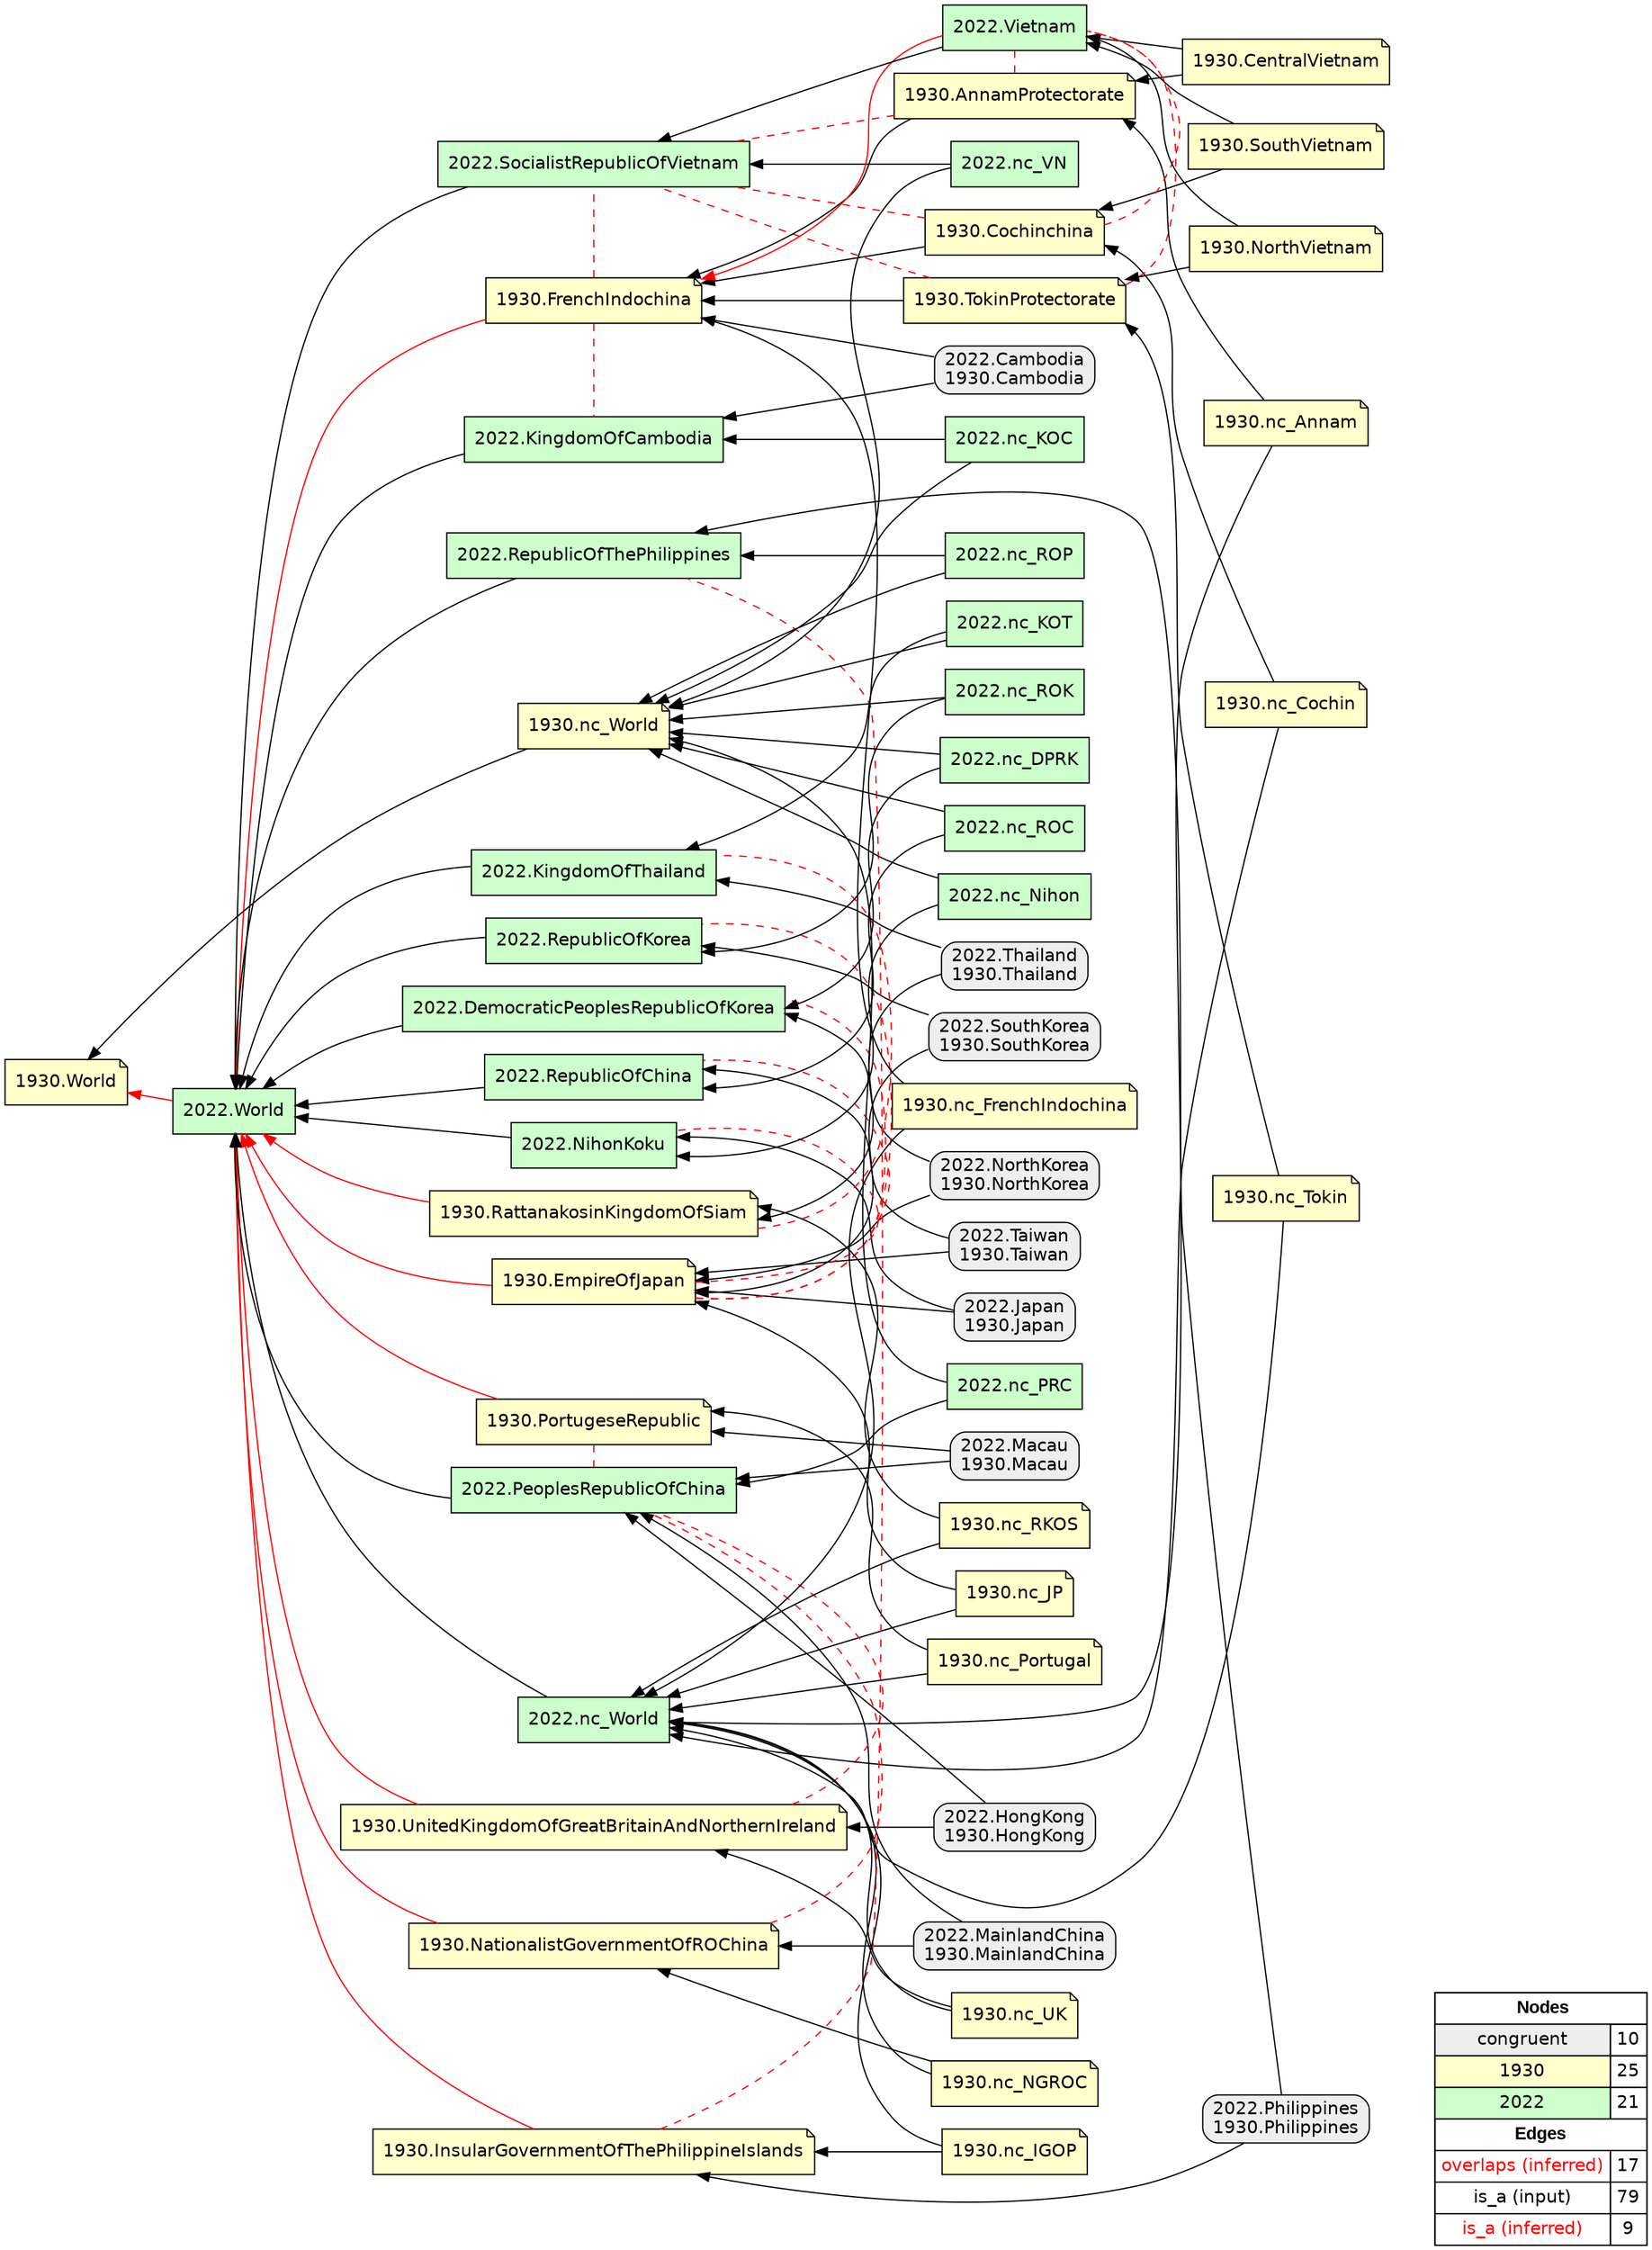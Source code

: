 digraph{
rankdir=RL
node[shape=box style="filled,rounded" fillcolor="#EEEEEE" fontname="helvetica"] 
"2022.Philippines\n1930.Philippines"
"2022.Macau\n1930.Macau"
"2022.Taiwan\n1930.Taiwan"
"2022.MainlandChina\n1930.MainlandChina"
"2022.Thailand\n1930.Thailand"
"2022.NorthKorea\n1930.NorthKorea"
"2022.Cambodia\n1930.Cambodia"
"2022.Japan\n1930.Japan"
"2022.HongKong\n1930.HongKong"
"2022.SouthKorea\n1930.SouthKorea"
node[shape=note style=filled fillcolor="#FFFFCC" fontname="helvetica"] 
"1930.nc_JP"
"1930.nc_Portugal"
"1930.PortugeseRepublic"
"1930.CentralVietnam"
"1930.UnitedKingdomOfGreatBritainAndNorthernIreland"
"1930.nc_Tokin"
"1930.nc_Cochin"
"1930.nc_NGROC"
"1930.InsularGovernmentOfThePhilippineIslands"
"1930.nc_IGOP"
"1930.EmpireOfJapan"
"1930.TokinProtectorate"
"1930.nc_Annam"
"1930.SouthVietnam"
"1930.nc_RKOS"
"1930.AnnamProtectorate"
"1930.Cochinchina"
"1930.nc_UK"
"1930.NationalistGovernmentOfROChina"
"1930.NorthVietnam"
"1930.RattanakosinKingdomOfSiam"
"1930.FrenchIndochina"
"1930.nc_FrenchIndochina"
"1930.nc_World"
"1930.World"
node[shape=box style=filled fillcolor="#CCFFCC" fontname="helvetica"] 
"2022.RepublicOfThePhilippines"
"2022.nc_VN"
"2022.SocialistRepublicOfVietnam"
"2022.RepublicOfKorea"
"2022.DemocraticPeoplesRepublicOfKorea"
"2022.nc_World"
"2022.PeoplesRepublicOfChina"
"2022.RepublicOfChina"
"2022.nc_Nihon"
"2022.Vietnam"
"2022.nc_DPRK"
"2022.NihonKoku"
"2022.World"
"2022.KingdomOfThailand"
"2022.nc_PRC"
"2022.nc_ROK"
"2022.nc_KOC"
"2022.nc_ROC"
"2022.nc_KOT"
"2022.nc_ROP"
"2022.KingdomOfCambodia"
edge[arrowhead=none style=dashed color="#FF0000" constraint=false penwidth=1]
"1930.AnnamProtectorate" -> "2022.SocialistRepublicOfVietnam"
"1930.EmpireOfJapan" -> "2022.DemocraticPeoplesRepublicOfKorea"
"1930.FrenchIndochina" -> "2022.KingdomOfCambodia"
"1930.TokinProtectorate" -> "2022.SocialistRepublicOfVietnam"
"1930.NationalistGovernmentOfROChina" -> "2022.PeoplesRepublicOfChina"
"1930.Cochinchina" -> "2022.SocialistRepublicOfVietnam"
"1930.Cochinchina" -> "2022.Vietnam"
"1930.EmpireOfJapan" -> "2022.RepublicOfKorea"
"1930.AnnamProtectorate" -> "2022.Vietnam"
"1930.InsularGovernmentOfThePhilippineIslands" -> "2022.RepublicOfThePhilippines"
"1930.FrenchIndochina" -> "2022.SocialistRepublicOfVietnam"
"1930.EmpireOfJapan" -> "2022.RepublicOfChina"
"1930.TokinProtectorate" -> "2022.Vietnam"
"1930.EmpireOfJapan" -> "2022.NihonKoku"
"1930.PortugeseRepublic" -> "2022.PeoplesRepublicOfChina"
"1930.UnitedKingdomOfGreatBritainAndNorthernIreland" -> "2022.PeoplesRepublicOfChina"
"1930.RattanakosinKingdomOfSiam" -> "2022.KingdomOfThailand"
edge[arrowhead=normal style=dotted color="#000000" constraint=true penwidth=1]
edge[arrowhead=normal style=solid color="#000000" constraint=true penwidth=1]
"2022.nc_ROC" -> "2022.RepublicOfChina"
"2022.nc_VN" -> "2022.SocialistRepublicOfVietnam"
"2022.NorthKorea\n1930.NorthKorea" -> "1930.EmpireOfJapan"
"1930.SouthVietnam" -> "2022.Vietnam"
"2022.SouthKorea\n1930.SouthKorea" -> "1930.EmpireOfJapan"
"2022.RepublicOfKorea" -> "2022.World"
"2022.nc_ROK" -> "1930.nc_World"
"2022.nc_PRC" -> "1930.nc_World"
"1930.TokinProtectorate" -> "1930.FrenchIndochina"
"1930.nc_IGOP" -> "2022.nc_World"
"2022.nc_DPRK" -> "2022.DemocraticPeoplesRepublicOfKorea"
"1930.nc_Annam" -> "1930.AnnamProtectorate"
"2022.nc_Nihon" -> "2022.NihonKoku"
"2022.RepublicOfChina" -> "2022.World"
"1930.nc_FrenchIndochina" -> "1930.FrenchIndochina"
"1930.nc_Portugal" -> "2022.nc_World"
"1930.nc_Portugal" -> "1930.PortugeseRepublic"
"1930.nc_UK" -> "1930.UnitedKingdomOfGreatBritainAndNorthernIreland"
"1930.nc_IGOP" -> "1930.InsularGovernmentOfThePhilippineIslands"
"2022.nc_KOT" -> "1930.nc_World"
"1930.NorthVietnam" -> "1930.TokinProtectorate"
"1930.nc_Tokin" -> "2022.nc_World"
"2022.nc_ROC" -> "1930.nc_World"
"2022.KingdomOfCambodia" -> "2022.World"
"1930.nc_JP" -> "2022.nc_World"
"2022.Japan\n1930.Japan" -> "1930.EmpireOfJapan"
"1930.Cochinchina" -> "1930.FrenchIndochina"
"2022.SocialistRepublicOfVietnam" -> "2022.World"
"2022.Taiwan\n1930.Taiwan" -> "2022.RepublicOfChina"
"1930.nc_Cochin" -> "2022.nc_World"
"1930.nc_RKOS" -> "2022.nc_World"
"1930.nc_FrenchIndochina" -> "2022.nc_World"
"1930.SouthVietnam" -> "1930.Cochinchina"
"2022.DemocraticPeoplesRepublicOfKorea" -> "2022.World"
"2022.Cambodia\n1930.Cambodia" -> "1930.FrenchIndochina"
"1930.nc_NGROC" -> "1930.NationalistGovernmentOfROChina"
"2022.NorthKorea\n1930.NorthKorea" -> "2022.DemocraticPeoplesRepublicOfKorea"
"2022.HongKong\n1930.HongKong" -> "2022.PeoplesRepublicOfChina"
"2022.NihonKoku" -> "2022.World"
"2022.nc_ROK" -> "2022.RepublicOfKorea"
"2022.SouthKorea\n1930.SouthKorea" -> "2022.RepublicOfKorea"
"2022.Cambodia\n1930.Cambodia" -> "2022.KingdomOfCambodia"
"2022.Macau\n1930.Macau" -> "2022.PeoplesRepublicOfChina"
"2022.nc_DPRK" -> "1930.nc_World"
"1930.CentralVietnam" -> "2022.Vietnam"
"2022.nc_ROP" -> "2022.RepublicOfThePhilippines"
"1930.nc_Cochin" -> "1930.Cochinchina"
"1930.AnnamProtectorate" -> "1930.FrenchIndochina"
"2022.Taiwan\n1930.Taiwan" -> "1930.EmpireOfJapan"
"2022.Thailand\n1930.Thailand" -> "1930.RattanakosinKingdomOfSiam"
"2022.nc_VN" -> "1930.nc_World"
"2022.nc_World" -> "2022.World"
"2022.nc_ROP" -> "1930.nc_World"
"2022.Vietnam" -> "2022.SocialistRepublicOfVietnam"
"1930.nc_RKOS" -> "1930.RattanakosinKingdomOfSiam"
"2022.RepublicOfThePhilippines" -> "2022.World"
"1930.NorthVietnam" -> "2022.Vietnam"
"2022.nc_Nihon" -> "1930.nc_World"
"2022.nc_KOC" -> "1930.nc_World"
"2022.MainlandChina\n1930.MainlandChina" -> "1930.NationalistGovernmentOfROChina"
"1930.nc_Tokin" -> "1930.TokinProtectorate"
"1930.nc_NGROC" -> "2022.nc_World"
"2022.PeoplesRepublicOfChina" -> "2022.World"
"2022.MainlandChina\n1930.MainlandChina" -> "2022.PeoplesRepublicOfChina"
"1930.nc_World" -> "1930.World"
"2022.Thailand\n1930.Thailand" -> "2022.KingdomOfThailand"
"2022.nc_KOT" -> "2022.KingdomOfThailand"
"1930.CentralVietnam" -> "1930.AnnamProtectorate"
"2022.Japan\n1930.Japan" -> "2022.NihonKoku"
"2022.HongKong\n1930.HongKong" -> "1930.UnitedKingdomOfGreatBritainAndNorthernIreland"
"1930.nc_UK" -> "2022.nc_World"
"2022.Philippines\n1930.Philippines" -> "2022.RepublicOfThePhilippines"
"2022.Philippines\n1930.Philippines" -> "1930.InsularGovernmentOfThePhilippineIslands"
"1930.nc_JP" -> "1930.EmpireOfJapan"
"2022.nc_KOC" -> "2022.KingdomOfCambodia"
"1930.nc_Annam" -> "2022.nc_World"
"2022.KingdomOfThailand" -> "2022.World"
"2022.nc_PRC" -> "2022.PeoplesRepublicOfChina"
"2022.Macau\n1930.Macau" -> "1930.PortugeseRepublic"
edge[arrowhead=normal style=solid color="#FF0000" constraint=true penwidth=1]
"1930.EmpireOfJapan" -> "2022.World"
"1930.NationalistGovernmentOfROChina" -> "2022.World"
"1930.RattanakosinKingdomOfSiam" -> "2022.World"
"1930.FrenchIndochina" -> "2022.World"
"1930.UnitedKingdomOfGreatBritainAndNorthernIreland" -> "2022.World"
"1930.InsularGovernmentOfThePhilippineIslands" -> "2022.World"
"2022.Vietnam" -> "1930.FrenchIndochina"
"1930.PortugeseRepublic" -> "2022.World"
"2022.World" -> "1930.World"
node[shape=box] 
{rank=source Legend [fillcolor= white margin=0 label=< 
 <TABLE BORDER="0" CELLBORDER="1" CELLSPACING="0" CELLPADDING="4"> 
<TR> <TD COLSPAN="2"><font face="Arial Black"> Nodes</font></TD> </TR> 
<TR> 
 <TD bgcolor="#EEEEEE" fontname="helvetica">congruent</TD> 
 <TD>10</TD> 
 </TR> 
<TR> 
 <TD bgcolor="#FFFFCC" fontname="helvetica">1930</TD> 
 <TD>25</TD> 
 </TR> 
<TR> 
 <TD bgcolor="#CCFFCC" fontname="helvetica">2022</TD> 
 <TD>21</TD> 
 </TR> 
<TR> <TD COLSPAN="2"><font face = "Arial Black"> Edges </font></TD> </TR> 
<TR> 
 <TD><font color ="#FF0000">overlaps (inferred)</font></TD><TD>17</TD>
</TR>
<TR> 
 <TD><font color ="#000000">is_a (input)</font></TD><TD>79</TD>
</TR>
<TR> 
 <TD><font color ="#FF0000">is_a (inferred)</font></TD><TD>9</TD>
</TR>
</TABLE> 
 >] } 
}